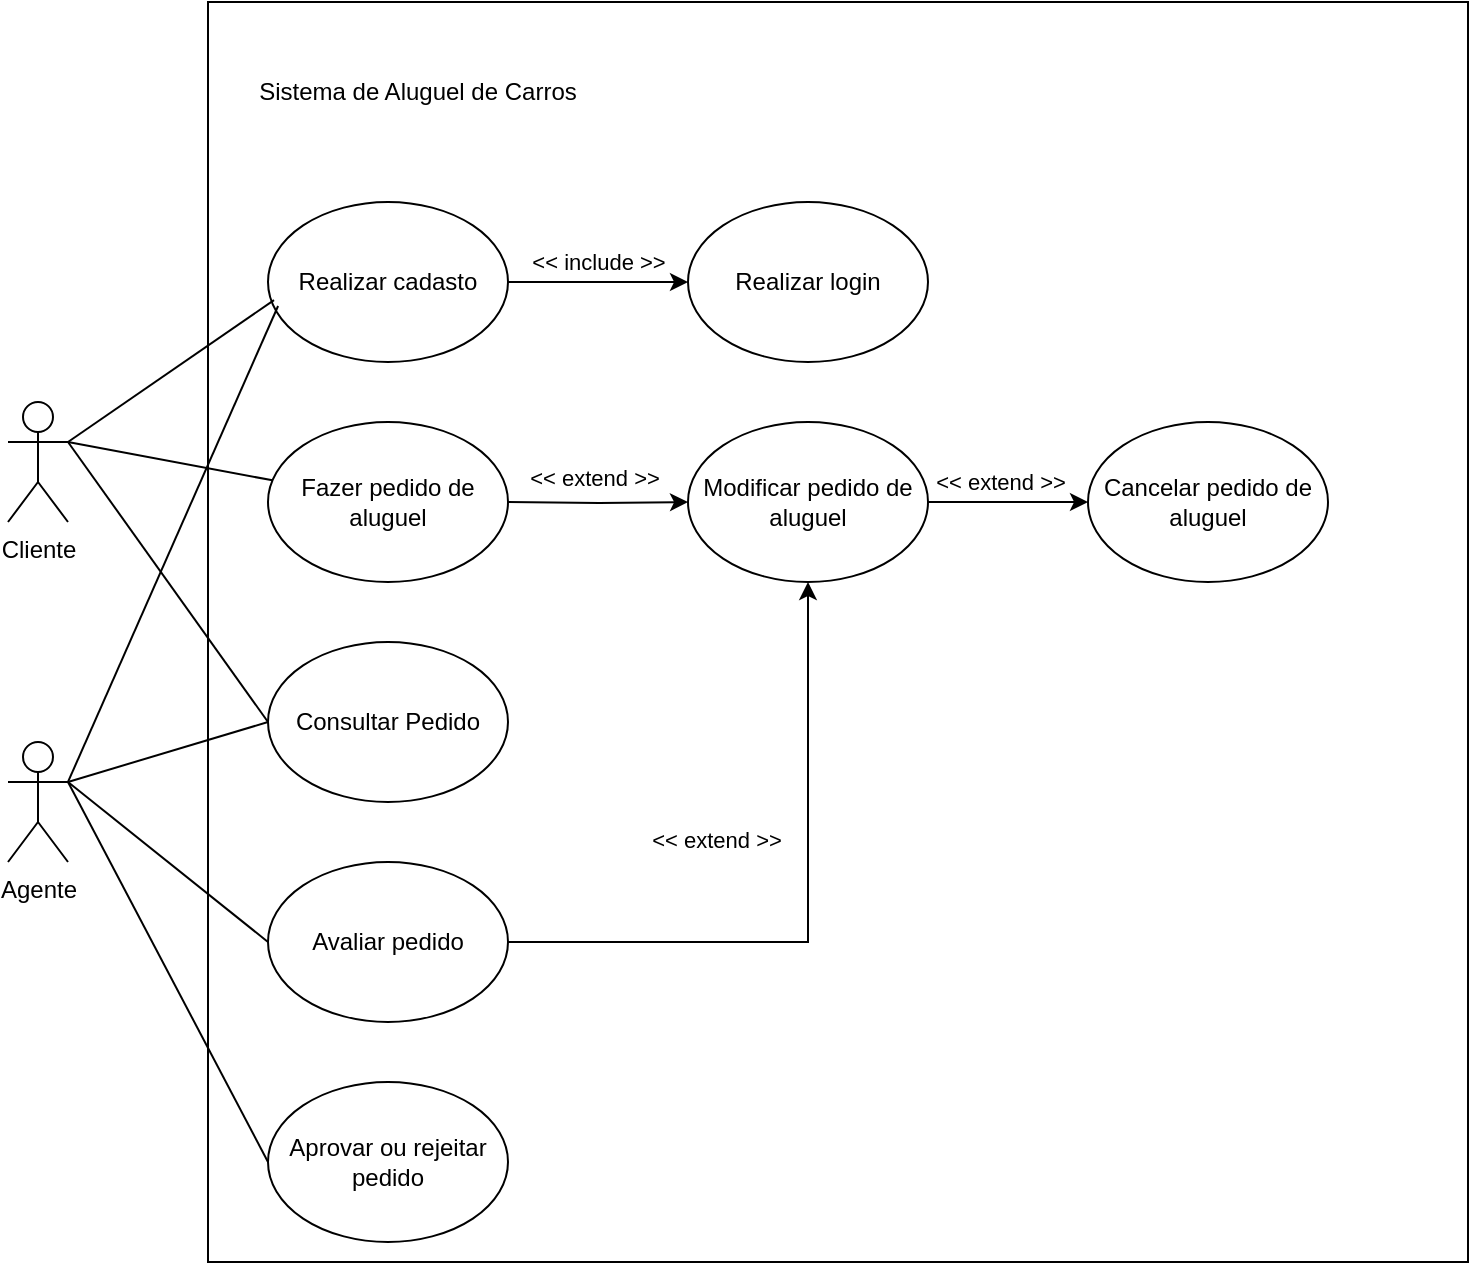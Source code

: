 <mxfile version="24.7.14" pages="3">
  <diagram name="Caso de Uso" id="YbMLkibUIQADJTqp4jct">
    <mxGraphModel grid="1" page="1" gridSize="10" guides="1" tooltips="1" connect="1" arrows="1" fold="1" pageScale="1" pageWidth="827" pageHeight="1169" math="0" shadow="0">
      <root>
        <mxCell id="0" />
        <mxCell id="1" parent="0" />
        <mxCell id="PBu-CgcNQ1hBEFLKVxGC-1" value="Cliente" style="shape=umlActor;verticalLabelPosition=bottom;verticalAlign=top;html=1;outlineConnect=0;" vertex="1" parent="1">
          <mxGeometry x="100" y="250" width="30" height="60" as="geometry" />
        </mxCell>
        <mxCell id="PBu-CgcNQ1hBEFLKVxGC-4" value="" style="whiteSpace=wrap;html=1;aspect=fixed;" vertex="1" parent="1">
          <mxGeometry x="200" y="50" width="630" height="630" as="geometry" />
        </mxCell>
        <mxCell id="PBu-CgcNQ1hBEFLKVxGC-3" value="Agente" style="shape=umlActor;verticalLabelPosition=bottom;verticalAlign=top;html=1;outlineConnect=0;" vertex="1" parent="1">
          <mxGeometry x="100" y="420" width="30" height="60" as="geometry" />
        </mxCell>
        <mxCell id="PBu-CgcNQ1hBEFLKVxGC-5" value="Sistema de Aluguel de Carros" style="text;html=1;align=center;verticalAlign=middle;whiteSpace=wrap;rounded=0;" vertex="1" parent="1">
          <mxGeometry x="210" y="80" width="190" height="30" as="geometry" />
        </mxCell>
        <mxCell id="PBu-CgcNQ1hBEFLKVxGC-11" value="" style="edgeStyle=orthogonalEdgeStyle;rounded=0;orthogonalLoop=1;jettySize=auto;html=1;" edge="1" parent="1" source="PBu-CgcNQ1hBEFLKVxGC-9" target="PBu-CgcNQ1hBEFLKVxGC-10">
          <mxGeometry relative="1" as="geometry" />
        </mxCell>
        <mxCell id="PBu-CgcNQ1hBEFLKVxGC-18" value="&amp;lt;&amp;lt; include &amp;gt;&amp;gt;" style="edgeLabel;html=1;align=center;verticalAlign=middle;resizable=0;points=[];" connectable="0" vertex="1" parent="PBu-CgcNQ1hBEFLKVxGC-11">
          <mxGeometry x="0.05" y="-1" relative="1" as="geometry">
            <mxPoint x="-3" y="-11" as="offset" />
          </mxGeometry>
        </mxCell>
        <mxCell id="PBu-CgcNQ1hBEFLKVxGC-9" value="Realizar cadasto" style="ellipse;whiteSpace=wrap;html=1;" vertex="1" parent="1">
          <mxGeometry x="230" y="150" width="120" height="80" as="geometry" />
        </mxCell>
        <mxCell id="PBu-CgcNQ1hBEFLKVxGC-10" value="Realizar login" style="ellipse;whiteSpace=wrap;html=1;" vertex="1" parent="1">
          <mxGeometry x="440" y="150" width="120" height="80" as="geometry" />
        </mxCell>
        <mxCell id="PBu-CgcNQ1hBEFLKVxGC-12" value="Fazer pedido de aluguel" style="ellipse;whiteSpace=wrap;html=1;" vertex="1" parent="1">
          <mxGeometry x="230" y="260" width="120" height="80" as="geometry" />
        </mxCell>
        <mxCell id="PBu-CgcNQ1hBEFLKVxGC-23" style="edgeStyle=orthogonalEdgeStyle;rounded=0;orthogonalLoop=1;jettySize=auto;html=1;" edge="1" parent="1" source="PBu-CgcNQ1hBEFLKVxGC-13" target="PBu-CgcNQ1hBEFLKVxGC-14">
          <mxGeometry relative="1" as="geometry">
            <Array as="points">
              <mxPoint x="600" y="300" />
              <mxPoint x="600" y="300" />
            </Array>
          </mxGeometry>
        </mxCell>
        <mxCell id="PBu-CgcNQ1hBEFLKVxGC-24" value="&amp;lt;&amp;lt; extend &amp;gt;&amp;gt;" style="edgeLabel;html=1;align=center;verticalAlign=middle;resizable=0;points=[];" connectable="0" vertex="1" parent="PBu-CgcNQ1hBEFLKVxGC-23">
          <mxGeometry x="-0.2" y="2" relative="1" as="geometry">
            <mxPoint x="4" y="-8" as="offset" />
          </mxGeometry>
        </mxCell>
        <mxCell id="PBu-CgcNQ1hBEFLKVxGC-13" value="Modificar pedido de aluguel" style="ellipse;whiteSpace=wrap;html=1;" vertex="1" parent="1">
          <mxGeometry x="440" y="260" width="120" height="80" as="geometry" />
        </mxCell>
        <mxCell id="PBu-CgcNQ1hBEFLKVxGC-14" value="Cancelar pedido de aluguel" style="ellipse;whiteSpace=wrap;html=1;" vertex="1" parent="1">
          <mxGeometry x="640" y="260" width="120" height="80" as="geometry" />
        </mxCell>
        <mxCell id="PBu-CgcNQ1hBEFLKVxGC-16" value="Consultar Pedido" style="ellipse;whiteSpace=wrap;html=1;" vertex="1" parent="1">
          <mxGeometry x="230" y="370" width="120" height="80" as="geometry" />
        </mxCell>
        <mxCell id="PBu-CgcNQ1hBEFLKVxGC-19" style="edgeStyle=orthogonalEdgeStyle;rounded=0;orthogonalLoop=1;jettySize=auto;html=1;entryX=0;entryY=0.5;entryDx=0;entryDy=0;" edge="1" parent="1" target="PBu-CgcNQ1hBEFLKVxGC-13">
          <mxGeometry relative="1" as="geometry">
            <mxPoint x="350.005" y="300" as="sourcePoint" />
            <mxPoint x="442.87" y="318" as="targetPoint" />
            <Array as="points" />
          </mxGeometry>
        </mxCell>
        <mxCell id="PBu-CgcNQ1hBEFLKVxGC-20" value="&amp;lt;&amp;lt; extend &amp;gt;&amp;gt;" style="edgeLabel;html=1;align=center;verticalAlign=middle;resizable=0;points=[];" connectable="0" vertex="1" parent="PBu-CgcNQ1hBEFLKVxGC-19">
          <mxGeometry x="0.033" relative="1" as="geometry">
            <mxPoint x="-3" y="-12" as="offset" />
          </mxGeometry>
        </mxCell>
        <mxCell id="PBu-CgcNQ1hBEFLKVxGC-21" value="Avaliar pedido" style="ellipse;whiteSpace=wrap;html=1;" vertex="1" parent="1">
          <mxGeometry x="230" y="480" width="120" height="80" as="geometry" />
        </mxCell>
        <mxCell id="PBu-CgcNQ1hBEFLKVxGC-27" value="" style="endArrow=none;html=1;rounded=0;exitX=1;exitY=0.333;exitDx=0;exitDy=0;exitPerimeter=0;entryX=0.025;entryY=0.613;entryDx=0;entryDy=0;entryPerimeter=0;" edge="1" parent="1" source="PBu-CgcNQ1hBEFLKVxGC-1" target="PBu-CgcNQ1hBEFLKVxGC-9">
          <mxGeometry width="50" height="50" relative="1" as="geometry">
            <mxPoint x="480" y="380" as="sourcePoint" />
            <mxPoint x="530" y="330" as="targetPoint" />
            <Array as="points" />
          </mxGeometry>
        </mxCell>
        <mxCell id="PBu-CgcNQ1hBEFLKVxGC-28" value="" style="endArrow=none;html=1;rounded=0;exitX=1;exitY=0.333;exitDx=0;exitDy=0;exitPerimeter=0;" edge="1" parent="1" source="PBu-CgcNQ1hBEFLKVxGC-1" target="PBu-CgcNQ1hBEFLKVxGC-12">
          <mxGeometry width="50" height="50" relative="1" as="geometry">
            <mxPoint x="90" y="280" as="sourcePoint" />
            <mxPoint x="243" y="199" as="targetPoint" />
            <Array as="points" />
          </mxGeometry>
        </mxCell>
        <mxCell id="PBu-CgcNQ1hBEFLKVxGC-29" value="" style="endArrow=none;html=1;rounded=0;exitX=1;exitY=0.333;exitDx=0;exitDy=0;exitPerimeter=0;entryX=0;entryY=0.5;entryDx=0;entryDy=0;" edge="1" parent="1" source="PBu-CgcNQ1hBEFLKVxGC-1" target="PBu-CgcNQ1hBEFLKVxGC-16">
          <mxGeometry width="50" height="50" relative="1" as="geometry">
            <mxPoint x="90" y="280" as="sourcePoint" />
            <mxPoint x="240" y="287" as="targetPoint" />
            <Array as="points" />
          </mxGeometry>
        </mxCell>
        <mxCell id="PBu-CgcNQ1hBEFLKVxGC-30" value="" style="endArrow=none;html=1;rounded=0;exitX=1;exitY=0.333;exitDx=0;exitDy=0;exitPerimeter=0;entryX=0.042;entryY=0.65;entryDx=0;entryDy=0;entryPerimeter=0;" edge="1" parent="1" source="PBu-CgcNQ1hBEFLKVxGC-3" target="PBu-CgcNQ1hBEFLKVxGC-9">
          <mxGeometry width="50" height="50" relative="1" as="geometry">
            <mxPoint x="90" y="280" as="sourcePoint" />
            <mxPoint x="243" y="199" as="targetPoint" />
            <Array as="points" />
          </mxGeometry>
        </mxCell>
        <mxCell id="PBu-CgcNQ1hBEFLKVxGC-31" value="" style="endArrow=none;html=1;rounded=0;exitX=1;exitY=0.333;exitDx=0;exitDy=0;exitPerimeter=0;entryX=0;entryY=0.5;entryDx=0;entryDy=0;" edge="1" parent="1" source="PBu-CgcNQ1hBEFLKVxGC-3" target="PBu-CgcNQ1hBEFLKVxGC-21">
          <mxGeometry width="50" height="50" relative="1" as="geometry">
            <mxPoint x="90" y="460" as="sourcePoint" />
            <mxPoint x="245" y="202" as="targetPoint" />
            <Array as="points" />
          </mxGeometry>
        </mxCell>
        <mxCell id="nuEK0GFfNmw9ZtSfDTal-1" value="" style="endArrow=none;html=1;rounded=0;exitX=1;exitY=0.333;exitDx=0;exitDy=0;exitPerimeter=0;entryX=0;entryY=0.5;entryDx=0;entryDy=0;" edge="1" parent="1" source="PBu-CgcNQ1hBEFLKVxGC-3" target="PBu-CgcNQ1hBEFLKVxGC-16">
          <mxGeometry width="50" height="50" relative="1" as="geometry">
            <mxPoint x="90" y="450" as="sourcePoint" />
            <mxPoint x="240" y="490" as="targetPoint" />
            <Array as="points" />
          </mxGeometry>
        </mxCell>
        <mxCell id="nuEK0GFfNmw9ZtSfDTal-4" value="Aprovar ou rejeitar pedido" style="ellipse;whiteSpace=wrap;html=1;" vertex="1" parent="1">
          <mxGeometry x="230" y="590" width="120" height="80" as="geometry" />
        </mxCell>
        <mxCell id="nuEK0GFfNmw9ZtSfDTal-5" value="&amp;lt;&amp;lt; extend &amp;gt;&amp;gt;" style="edgeLabel;html=1;align=center;verticalAlign=middle;resizable=0;points=[];" connectable="0" vertex="1" parent="1">
          <mxGeometry x="460.005" y="290" as="geometry">
            <mxPoint x="-6" y="179" as="offset" />
          </mxGeometry>
        </mxCell>
        <mxCell id="pYLo6c1fLrUhsbdnRzVj-3" style="edgeStyle=orthogonalEdgeStyle;rounded=0;orthogonalLoop=1;jettySize=auto;html=1;entryX=0.5;entryY=1;entryDx=0;entryDy=0;exitX=1;exitY=0.5;exitDx=0;exitDy=0;" edge="1" parent="1" source="PBu-CgcNQ1hBEFLKVxGC-21" target="PBu-CgcNQ1hBEFLKVxGC-13">
          <mxGeometry relative="1" as="geometry">
            <mxPoint x="360.005" y="310" as="sourcePoint" />
            <mxPoint x="450" y="310" as="targetPoint" />
            <Array as="points" />
          </mxGeometry>
        </mxCell>
        <mxCell id="pYLo6c1fLrUhsbdnRzVj-6" value="" style="endArrow=none;html=1;rounded=0;exitX=1;exitY=0.333;exitDx=0;exitDy=0;exitPerimeter=0;entryX=0;entryY=0.5;entryDx=0;entryDy=0;" edge="1" parent="1" source="PBu-CgcNQ1hBEFLKVxGC-3" target="nuEK0GFfNmw9ZtSfDTal-4">
          <mxGeometry width="50" height="50" relative="1" as="geometry">
            <mxPoint x="140" y="450" as="sourcePoint" />
            <mxPoint x="240" y="530" as="targetPoint" />
            <Array as="points" />
          </mxGeometry>
        </mxCell>
      </root>
    </mxGraphModel>
  </diagram>
  <diagram id="pjH4ZKIK-h9eUhIuLVcG" name="Diagrama de Classes">
    <mxGraphModel grid="1" page="1" gridSize="10" guides="1" tooltips="1" connect="1" arrows="1" fold="1" pageScale="1" pageWidth="827" pageHeight="1169" math="0" shadow="0">
      <root>
        <mxCell id="0" />
        <mxCell id="1" parent="0" />
        <mxCell id="9V1MZa8GBWwbObjkqrDf-1" value="Cliente" style="swimlane;fontStyle=1;align=center;verticalAlign=top;childLayout=stackLayout;horizontal=1;startSize=26;horizontalStack=0;resizeParent=1;resizeParentMax=0;resizeLast=0;collapsible=1;marginBottom=0;whiteSpace=wrap;html=1;" vertex="1" parent="1">
          <mxGeometry x="10" y="110" width="160" height="320" as="geometry" />
        </mxCell>
        <mxCell id="9V1MZa8GBWwbObjkqrDf-2" value="+ nome: string" style="text;strokeColor=none;fillColor=none;align=left;verticalAlign=top;spacingLeft=4;spacingRight=4;overflow=hidden;rotatable=0;points=[[0,0.5],[1,0.5]];portConstraint=eastwest;whiteSpace=wrap;html=1;" vertex="1" parent="9V1MZa8GBWwbObjkqrDf-1">
          <mxGeometry y="26" width="160" height="26" as="geometry" />
        </mxCell>
        <mxCell id="9V1MZa8GBWwbObjkqrDf-5" value="+ CPF: string" style="text;strokeColor=none;fillColor=none;align=left;verticalAlign=top;spacingLeft=4;spacingRight=4;overflow=hidden;rotatable=0;points=[[0,0.5],[1,0.5]];portConstraint=eastwest;whiteSpace=wrap;html=1;" vertex="1" parent="9V1MZa8GBWwbObjkqrDf-1">
          <mxGeometry y="52" width="160" height="26" as="geometry" />
        </mxCell>
        <mxCell id="9V1MZa8GBWwbObjkqrDf-12" value="+ RG: string" style="text;strokeColor=none;fillColor=none;align=left;verticalAlign=top;spacingLeft=4;spacingRight=4;overflow=hidden;rotatable=0;points=[[0,0.5],[1,0.5]];portConstraint=eastwest;whiteSpace=wrap;html=1;" vertex="1" parent="9V1MZa8GBWwbObjkqrDf-1">
          <mxGeometry y="78" width="160" height="26" as="geometry" />
        </mxCell>
        <mxCell id="9V1MZa8GBWwbObjkqrDf-7" value="+ endereço: string" style="text;strokeColor=none;fillColor=none;align=left;verticalAlign=top;spacingLeft=4;spacingRight=4;overflow=hidden;rotatable=0;points=[[0,0.5],[1,0.5]];portConstraint=eastwest;whiteSpace=wrap;html=1;" vertex="1" parent="9V1MZa8GBWwbObjkqrDf-1">
          <mxGeometry y="104" width="160" height="26" as="geometry" />
        </mxCell>
        <mxCell id="9V1MZa8GBWwbObjkqrDf-6" value="+ profissão: string" style="text;strokeColor=none;fillColor=none;align=left;verticalAlign=top;spacingLeft=4;spacingRight=4;overflow=hidden;rotatable=0;points=[[0,0.5],[1,0.5]];portConstraint=eastwest;whiteSpace=wrap;html=1;" vertex="1" parent="9V1MZa8GBWwbObjkqrDf-1">
          <mxGeometry y="130" width="160" height="26" as="geometry" />
        </mxCell>
        <mxCell id="9V1MZa8GBWwbObjkqrDf-8" value="+ empregadores: string" style="text;strokeColor=none;fillColor=none;align=left;verticalAlign=top;spacingLeft=4;spacingRight=4;overflow=hidden;rotatable=0;points=[[0,0.5],[1,0.5]];portConstraint=eastwest;whiteSpace=wrap;html=1;" vertex="1" parent="9V1MZa8GBWwbObjkqrDf-1">
          <mxGeometry y="156" width="160" height="26" as="geometry" />
        </mxCell>
        <mxCell id="9V1MZa8GBWwbObjkqrDf-9" value="+ rendimentos: double" style="text;strokeColor=none;fillColor=none;align=left;verticalAlign=top;spacingLeft=4;spacingRight=4;overflow=hidden;rotatable=0;points=[[0,0.5],[1,0.5]];portConstraint=eastwest;whiteSpace=wrap;html=1;" vertex="1" parent="9V1MZa8GBWwbObjkqrDf-1">
          <mxGeometry y="182" width="160" height="26" as="geometry" />
        </mxCell>
        <mxCell id="9V1MZa8GBWwbObjkqrDf-3" value="" style="line;strokeWidth=1;fillColor=none;align=left;verticalAlign=middle;spacingTop=-1;spacingLeft=3;spacingRight=3;rotatable=0;labelPosition=right;points=[];portConstraint=eastwest;strokeColor=inherit;" vertex="1" parent="9V1MZa8GBWwbObjkqrDf-1">
          <mxGeometry y="208" width="160" height="8" as="geometry" />
        </mxCell>
        <mxCell id="9V1MZa8GBWwbObjkqrDf-4" value="+ cadastrar()" style="text;strokeColor=none;fillColor=none;align=left;verticalAlign=top;spacingLeft=4;spacingRight=4;overflow=hidden;rotatable=0;points=[[0,0.5],[1,0.5]];portConstraint=eastwest;whiteSpace=wrap;html=1;" vertex="1" parent="9V1MZa8GBWwbObjkqrDf-1">
          <mxGeometry y="216" width="160" height="26" as="geometry" />
        </mxCell>
        <mxCell id="9V1MZa8GBWwbObjkqrDf-11" value="+ fazerLogin()" style="text;strokeColor=none;fillColor=none;align=left;verticalAlign=top;spacingLeft=4;spacingRight=4;overflow=hidden;rotatable=0;points=[[0,0.5],[1,0.5]];portConstraint=eastwest;whiteSpace=wrap;html=1;" vertex="1" parent="9V1MZa8GBWwbObjkqrDf-1">
          <mxGeometry y="242" width="160" height="26" as="geometry" />
        </mxCell>
        <mxCell id="9V1MZa8GBWwbObjkqrDf-10" value="+ modificarPedido()" style="text;strokeColor=none;fillColor=none;align=left;verticalAlign=top;spacingLeft=4;spacingRight=4;overflow=hidden;rotatable=0;points=[[0,0.5],[1,0.5]];portConstraint=eastwest;whiteSpace=wrap;html=1;" vertex="1" parent="9V1MZa8GBWwbObjkqrDf-1">
          <mxGeometry y="268" width="160" height="26" as="geometry" />
        </mxCell>
        <mxCell id="9V1MZa8GBWwbObjkqrDf-13" value="+ cancelarPedido()" style="text;strokeColor=none;fillColor=none;align=left;verticalAlign=top;spacingLeft=4;spacingRight=4;overflow=hidden;rotatable=0;points=[[0,0.5],[1,0.5]];portConstraint=eastwest;whiteSpace=wrap;html=1;" vertex="1" parent="9V1MZa8GBWwbObjkqrDf-1">
          <mxGeometry y="294" width="160" height="26" as="geometry" />
        </mxCell>
        <mxCell id="9V1MZa8GBWwbObjkqrDf-14" value="Agente" style="swimlane;fontStyle=1;align=center;verticalAlign=top;childLayout=stackLayout;horizontal=1;startSize=26;horizontalStack=0;resizeParent=1;resizeParentMax=0;resizeLast=0;collapsible=1;marginBottom=0;whiteSpace=wrap;html=1;" vertex="1" parent="1">
          <mxGeometry x="334" y="510" width="160" height="216" as="geometry" />
        </mxCell>
        <mxCell id="9V1MZa8GBWwbObjkqrDf-15" value="+ nome: string" style="text;strokeColor=none;fillColor=none;align=left;verticalAlign=top;spacingLeft=4;spacingRight=4;overflow=hidden;rotatable=0;points=[[0,0.5],[1,0.5]];portConstraint=eastwest;whiteSpace=wrap;html=1;" vertex="1" parent="9V1MZa8GBWwbObjkqrDf-14">
          <mxGeometry y="26" width="160" height="26" as="geometry" />
        </mxCell>
        <mxCell id="9V1MZa8GBWwbObjkqrDf-16" value="+ CNPJ: string" style="text;strokeColor=none;fillColor=none;align=left;verticalAlign=top;spacingLeft=4;spacingRight=4;overflow=hidden;rotatable=0;points=[[0,0.5],[1,0.5]];portConstraint=eastwest;whiteSpace=wrap;html=1;" vertex="1" parent="9V1MZa8GBWwbObjkqrDf-14">
          <mxGeometry y="52" width="160" height="26" as="geometry" />
        </mxCell>
        <mxCell id="9V1MZa8GBWwbObjkqrDf-17" value="+ banco: string" style="text;strokeColor=none;fillColor=none;align=left;verticalAlign=top;spacingLeft=4;spacingRight=4;overflow=hidden;rotatable=0;points=[[0,0.5],[1,0.5]];portConstraint=eastwest;whiteSpace=wrap;html=1;" vertex="1" parent="9V1MZa8GBWwbObjkqrDf-14">
          <mxGeometry y="78" width="160" height="26" as="geometry" />
        </mxCell>
        <mxCell id="9V1MZa8GBWwbObjkqrDf-22" value="" style="line;strokeWidth=1;fillColor=none;align=left;verticalAlign=middle;spacingTop=-1;spacingLeft=3;spacingRight=3;rotatable=0;labelPosition=right;points=[];portConstraint=eastwest;strokeColor=inherit;" vertex="1" parent="9V1MZa8GBWwbObjkqrDf-14">
          <mxGeometry y="104" width="160" height="8" as="geometry" />
        </mxCell>
        <mxCell id="9V1MZa8GBWwbObjkqrDf-23" value="+ cadastrar()" style="text;strokeColor=none;fillColor=none;align=left;verticalAlign=top;spacingLeft=4;spacingRight=4;overflow=hidden;rotatable=0;points=[[0,0.5],[1,0.5]];portConstraint=eastwest;whiteSpace=wrap;html=1;" vertex="1" parent="9V1MZa8GBWwbObjkqrDf-14">
          <mxGeometry y="112" width="160" height="26" as="geometry" />
        </mxCell>
        <mxCell id="9V1MZa8GBWwbObjkqrDf-24" value="+ fazerLogin()" style="text;strokeColor=none;fillColor=none;align=left;verticalAlign=top;spacingLeft=4;spacingRight=4;overflow=hidden;rotatable=0;points=[[0,0.5],[1,0.5]];portConstraint=eastwest;whiteSpace=wrap;html=1;" vertex="1" parent="9V1MZa8GBWwbObjkqrDf-14">
          <mxGeometry y="138" width="160" height="26" as="geometry" />
        </mxCell>
        <mxCell id="9V1MZa8GBWwbObjkqrDf-25" value="+ avaliarPedido()" style="text;strokeColor=none;fillColor=none;align=left;verticalAlign=top;spacingLeft=4;spacingRight=4;overflow=hidden;rotatable=0;points=[[0,0.5],[1,0.5]];portConstraint=eastwest;whiteSpace=wrap;html=1;" vertex="1" parent="9V1MZa8GBWwbObjkqrDf-14">
          <mxGeometry y="164" width="160" height="26" as="geometry" />
        </mxCell>
        <mxCell id="9V1MZa8GBWwbObjkqrDf-26" value="+ modificarPedido()" style="text;strokeColor=none;fillColor=none;align=left;verticalAlign=top;spacingLeft=4;spacingRight=4;overflow=hidden;rotatable=0;points=[[0,0.5],[1,0.5]];portConstraint=eastwest;whiteSpace=wrap;html=1;" vertex="1" parent="9V1MZa8GBWwbObjkqrDf-14">
          <mxGeometry y="190" width="160" height="26" as="geometry" />
        </mxCell>
        <mxCell id="PAPyVQTLEaLdlT5IZ0VN-1" value="Pedido" style="swimlane;fontStyle=1;align=center;verticalAlign=top;childLayout=stackLayout;horizontal=1;startSize=26;horizontalStack=0;resizeParent=1;resizeParentMax=0;resizeLast=0;collapsible=1;marginBottom=0;whiteSpace=wrap;html=1;" vertex="1" parent="1">
          <mxGeometry x="330" y="110" width="160" height="242" as="geometry" />
        </mxCell>
        <mxCell id="PAPyVQTLEaLdlT5IZ0VN-2" value="+ idPedido: string" style="text;strokeColor=none;fillColor=none;align=left;verticalAlign=top;spacingLeft=4;spacingRight=4;overflow=hidden;rotatable=0;points=[[0,0.5],[1,0.5]];portConstraint=eastwest;whiteSpace=wrap;html=1;" vertex="1" parent="PAPyVQTLEaLdlT5IZ0VN-1">
          <mxGeometry y="26" width="160" height="26" as="geometry" />
        </mxCell>
        <mxCell id="PAPyVQTLEaLdlT5IZ0VN-3" value="+ status: string" style="text;strokeColor=none;fillColor=none;align=left;verticalAlign=top;spacingLeft=4;spacingRight=4;overflow=hidden;rotatable=0;points=[[0,0.5],[1,0.5]];portConstraint=eastwest;whiteSpace=wrap;html=1;" vertex="1" parent="PAPyVQTLEaLdlT5IZ0VN-1">
          <mxGeometry y="52" width="160" height="26" as="geometry" />
        </mxCell>
        <mxCell id="PAPyVQTLEaLdlT5IZ0VN-4" value="+ dataAluguel: date" style="text;strokeColor=none;fillColor=none;align=left;verticalAlign=top;spacingLeft=4;spacingRight=4;overflow=hidden;rotatable=0;points=[[0,0.5],[1,0.5]];portConstraint=eastwest;whiteSpace=wrap;html=1;" vertex="1" parent="PAPyVQTLEaLdlT5IZ0VN-1">
          <mxGeometry y="78" width="160" height="26" as="geometry" />
        </mxCell>
        <mxCell id="PAPyVQTLEaLdlT5IZ0VN-10" value="+ valor: double" style="text;strokeColor=none;fillColor=none;align=left;verticalAlign=top;spacingLeft=4;spacingRight=4;overflow=hidden;rotatable=0;points=[[0,0.5],[1,0.5]];portConstraint=eastwest;whiteSpace=wrap;html=1;" vertex="1" parent="PAPyVQTLEaLdlT5IZ0VN-1">
          <mxGeometry y="104" width="160" height="26" as="geometry" />
        </mxCell>
        <mxCell id="PAPyVQTLEaLdlT5IZ0VN-11" value="+ contrato: contrato" style="text;strokeColor=none;fillColor=none;align=left;verticalAlign=top;spacingLeft=4;spacingRight=4;overflow=hidden;rotatable=0;points=[[0,0.5],[1,0.5]];portConstraint=eastwest;whiteSpace=wrap;html=1;" vertex="1" parent="PAPyVQTLEaLdlT5IZ0VN-1">
          <mxGeometry y="130" width="160" height="26" as="geometry" />
        </mxCell>
        <mxCell id="PAPyVQTLEaLdlT5IZ0VN-5" value="" style="line;strokeWidth=1;fillColor=none;align=left;verticalAlign=middle;spacingTop=-1;spacingLeft=3;spacingRight=3;rotatable=0;labelPosition=right;points=[];portConstraint=eastwest;strokeColor=inherit;" vertex="1" parent="PAPyVQTLEaLdlT5IZ0VN-1">
          <mxGeometry y="156" width="160" height="8" as="geometry" />
        </mxCell>
        <mxCell id="PAPyVQTLEaLdlT5IZ0VN-6" value="+ criar()" style="text;strokeColor=none;fillColor=none;align=left;verticalAlign=top;spacingLeft=4;spacingRight=4;overflow=hidden;rotatable=0;points=[[0,0.5],[1,0.5]];portConstraint=eastwest;whiteSpace=wrap;html=1;" vertex="1" parent="PAPyVQTLEaLdlT5IZ0VN-1">
          <mxGeometry y="164" width="160" height="26" as="geometry" />
        </mxCell>
        <mxCell id="PAPyVQTLEaLdlT5IZ0VN-7" value="+ modificar()" style="text;strokeColor=none;fillColor=none;align=left;verticalAlign=top;spacingLeft=4;spacingRight=4;overflow=hidden;rotatable=0;points=[[0,0.5],[1,0.5]];portConstraint=eastwest;whiteSpace=wrap;html=1;" vertex="1" parent="PAPyVQTLEaLdlT5IZ0VN-1">
          <mxGeometry y="190" width="160" height="26" as="geometry" />
        </mxCell>
        <mxCell id="PAPyVQTLEaLdlT5IZ0VN-8" value="+ cancelar()" style="text;strokeColor=none;fillColor=none;align=left;verticalAlign=top;spacingLeft=4;spacingRight=4;overflow=hidden;rotatable=0;points=[[0,0.5],[1,0.5]];portConstraint=eastwest;whiteSpace=wrap;html=1;" vertex="1" parent="PAPyVQTLEaLdlT5IZ0VN-1">
          <mxGeometry y="216" width="160" height="26" as="geometry" />
        </mxCell>
        <mxCell id="PAPyVQTLEaLdlT5IZ0VN-12" value="Carro" style="swimlane;fontStyle=1;align=center;verticalAlign=top;childLayout=stackLayout;horizontal=1;startSize=26;horizontalStack=0;resizeParent=1;resizeParentMax=0;resizeLast=0;collapsible=1;marginBottom=0;whiteSpace=wrap;html=1;" vertex="1" parent="1">
          <mxGeometry x="660" y="510" width="160" height="190" as="geometry" />
        </mxCell>
        <mxCell id="PAPyVQTLEaLdlT5IZ0VN-13" value="+ matricula: string" style="text;strokeColor=none;fillColor=none;align=left;verticalAlign=top;spacingLeft=4;spacingRight=4;overflow=hidden;rotatable=0;points=[[0,0.5],[1,0.5]];portConstraint=eastwest;whiteSpace=wrap;html=1;" vertex="1" parent="PAPyVQTLEaLdlT5IZ0VN-12">
          <mxGeometry y="26" width="160" height="26" as="geometry" />
        </mxCell>
        <mxCell id="PAPyVQTLEaLdlT5IZ0VN-14" value="+ marca: string" style="text;strokeColor=none;fillColor=none;align=left;verticalAlign=top;spacingLeft=4;spacingRight=4;overflow=hidden;rotatable=0;points=[[0,0.5],[1,0.5]];portConstraint=eastwest;whiteSpace=wrap;html=1;" vertex="1" parent="PAPyVQTLEaLdlT5IZ0VN-12">
          <mxGeometry y="52" width="160" height="26" as="geometry" />
        </mxCell>
        <mxCell id="PAPyVQTLEaLdlT5IZ0VN-15" value="+ modelo: string" style="text;strokeColor=none;fillColor=none;align=left;verticalAlign=top;spacingLeft=4;spacingRight=4;overflow=hidden;rotatable=0;points=[[0,0.5],[1,0.5]];portConstraint=eastwest;whiteSpace=wrap;html=1;" vertex="1" parent="PAPyVQTLEaLdlT5IZ0VN-12">
          <mxGeometry y="78" width="160" height="26" as="geometry" />
        </mxCell>
        <mxCell id="PAPyVQTLEaLdlT5IZ0VN-16" value="+ ano: date" style="text;strokeColor=none;fillColor=none;align=left;verticalAlign=top;spacingLeft=4;spacingRight=4;overflow=hidden;rotatable=0;points=[[0,0.5],[1,0.5]];portConstraint=eastwest;whiteSpace=wrap;html=1;" vertex="1" parent="PAPyVQTLEaLdlT5IZ0VN-12">
          <mxGeometry y="104" width="160" height="26" as="geometry" />
        </mxCell>
        <mxCell id="PAPyVQTLEaLdlT5IZ0VN-17" value="+ placa: string" style="text;strokeColor=none;fillColor=none;align=left;verticalAlign=top;spacingLeft=4;spacingRight=4;overflow=hidden;rotatable=0;points=[[0,0.5],[1,0.5]];portConstraint=eastwest;whiteSpace=wrap;html=1;" vertex="1" parent="PAPyVQTLEaLdlT5IZ0VN-12">
          <mxGeometry y="130" width="160" height="26" as="geometry" />
        </mxCell>
        <mxCell id="PAPyVQTLEaLdlT5IZ0VN-18" value="" style="line;strokeWidth=1;fillColor=none;align=left;verticalAlign=middle;spacingTop=-1;spacingLeft=3;spacingRight=3;rotatable=0;labelPosition=right;points=[];portConstraint=eastwest;strokeColor=inherit;" vertex="1" parent="PAPyVQTLEaLdlT5IZ0VN-12">
          <mxGeometry y="156" width="160" height="8" as="geometry" />
        </mxCell>
        <mxCell id="PAPyVQTLEaLdlT5IZ0VN-19" value="+ reservar()" style="text;strokeColor=none;fillColor=none;align=left;verticalAlign=top;spacingLeft=4;spacingRight=4;overflow=hidden;rotatable=0;points=[[0,0.5],[1,0.5]];portConstraint=eastwest;whiteSpace=wrap;html=1;" vertex="1" parent="PAPyVQTLEaLdlT5IZ0VN-12">
          <mxGeometry y="164" width="160" height="26" as="geometry" />
        </mxCell>
        <mxCell id="PAPyVQTLEaLdlT5IZ0VN-39" style="edgeStyle=orthogonalEdgeStyle;rounded=0;orthogonalLoop=1;jettySize=auto;html=1;entryX=0.5;entryY=0;entryDx=0;entryDy=0;" edge="1" parent="1" source="PAPyVQTLEaLdlT5IZ0VN-22" target="PAPyVQTLEaLdlT5IZ0VN-12">
          <mxGeometry relative="1" as="geometry" />
        </mxCell>
        <mxCell id="PAPyVQTLEaLdlT5IZ0VN-40" value="1" style="edgeLabel;html=1;align=center;verticalAlign=middle;resizable=0;points=[];" connectable="0" vertex="1" parent="PAPyVQTLEaLdlT5IZ0VN-39">
          <mxGeometry x="-0.75" y="1" relative="1" as="geometry">
            <mxPoint as="offset" />
          </mxGeometry>
        </mxCell>
        <mxCell id="PAPyVQTLEaLdlT5IZ0VN-41" value="n" style="edgeLabel;html=1;align=center;verticalAlign=middle;resizable=0;points=[];" connectable="0" vertex="1" parent="PAPyVQTLEaLdlT5IZ0VN-39">
          <mxGeometry x="0.613" relative="1" as="geometry">
            <mxPoint as="offset" />
          </mxGeometry>
        </mxCell>
        <mxCell id="PAPyVQTLEaLdlT5IZ0VN-22" value="Contrato" style="swimlane;fontStyle=1;align=center;verticalAlign=top;childLayout=stackLayout;horizontal=1;startSize=26;horizontalStack=0;resizeParent=1;resizeParentMax=0;resizeLast=0;collapsible=1;marginBottom=0;whiteSpace=wrap;html=1;" vertex="1" parent="1">
          <mxGeometry x="660" y="110" width="160" height="190" as="geometry" />
        </mxCell>
        <mxCell id="PAPyVQTLEaLdlT5IZ0VN-23" value="+ idContrato: string" style="text;strokeColor=none;fillColor=none;align=left;verticalAlign=top;spacingLeft=4;spacingRight=4;overflow=hidden;rotatable=0;points=[[0,0.5],[1,0.5]];portConstraint=eastwest;whiteSpace=wrap;html=1;" vertex="1" parent="PAPyVQTLEaLdlT5IZ0VN-22">
          <mxGeometry y="26" width="160" height="26" as="geometry" />
        </mxCell>
        <mxCell id="PAPyVQTLEaLdlT5IZ0VN-24" value="+ tipoContrato: string" style="text;strokeColor=none;fillColor=none;align=left;verticalAlign=top;spacingLeft=4;spacingRight=4;overflow=hidden;rotatable=0;points=[[0,0.5],[1,0.5]];portConstraint=eastwest;whiteSpace=wrap;html=1;" vertex="1" parent="PAPyVQTLEaLdlT5IZ0VN-22">
          <mxGeometry y="52" width="160" height="26" as="geometry" />
        </mxCell>
        <mxCell id="PAPyVQTLEaLdlT5IZ0VN-25" value="+ cliente: cliente" style="text;strokeColor=none;fillColor=none;align=left;verticalAlign=top;spacingLeft=4;spacingRight=4;overflow=hidden;rotatable=0;points=[[0,0.5],[1,0.5]];portConstraint=eastwest;whiteSpace=wrap;html=1;" vertex="1" parent="PAPyVQTLEaLdlT5IZ0VN-22">
          <mxGeometry y="78" width="160" height="26" as="geometry" />
        </mxCell>
        <mxCell id="PAPyVQTLEaLdlT5IZ0VN-26" value="+ agente: agente" style="text;strokeColor=none;fillColor=none;align=left;verticalAlign=top;spacingLeft=4;spacingRight=4;overflow=hidden;rotatable=0;points=[[0,0.5],[1,0.5]];portConstraint=eastwest;whiteSpace=wrap;html=1;" vertex="1" parent="PAPyVQTLEaLdlT5IZ0VN-22">
          <mxGeometry y="104" width="160" height="26" as="geometry" />
        </mxCell>
        <mxCell id="PAPyVQTLEaLdlT5IZ0VN-27" value="+ carro: carro" style="text;strokeColor=none;fillColor=none;align=left;verticalAlign=top;spacingLeft=4;spacingRight=4;overflow=hidden;rotatable=0;points=[[0,0.5],[1,0.5]];portConstraint=eastwest;whiteSpace=wrap;html=1;" vertex="1" parent="PAPyVQTLEaLdlT5IZ0VN-22">
          <mxGeometry y="130" width="160" height="26" as="geometry" />
        </mxCell>
        <mxCell id="PAPyVQTLEaLdlT5IZ0VN-28" value="" style="line;strokeWidth=1;fillColor=none;align=left;verticalAlign=middle;spacingTop=-1;spacingLeft=3;spacingRight=3;rotatable=0;labelPosition=right;points=[];portConstraint=eastwest;strokeColor=inherit;" vertex="1" parent="PAPyVQTLEaLdlT5IZ0VN-22">
          <mxGeometry y="156" width="160" height="8" as="geometry" />
        </mxCell>
        <mxCell id="PAPyVQTLEaLdlT5IZ0VN-29" value="+ gerarContrato()" style="text;strokeColor=none;fillColor=none;align=left;verticalAlign=top;spacingLeft=4;spacingRight=4;overflow=hidden;rotatable=0;points=[[0,0.5],[1,0.5]];portConstraint=eastwest;whiteSpace=wrap;html=1;" vertex="1" parent="PAPyVQTLEaLdlT5IZ0VN-22">
          <mxGeometry y="164" width="160" height="26" as="geometry" />
        </mxCell>
        <mxCell id="PAPyVQTLEaLdlT5IZ0VN-31" style="edgeStyle=orthogonalEdgeStyle;rounded=0;orthogonalLoop=1;jettySize=auto;html=1;exitX=1;exitY=0.5;exitDx=0;exitDy=0;" edge="1" parent="1" source="9V1MZa8GBWwbObjkqrDf-2" target="PAPyVQTLEaLdlT5IZ0VN-2">
          <mxGeometry relative="1" as="geometry" />
        </mxCell>
        <mxCell id="PAPyVQTLEaLdlT5IZ0VN-32" value="1" style="edgeLabel;html=1;align=center;verticalAlign=middle;resizable=0;points=[];" connectable="0" vertex="1" parent="PAPyVQTLEaLdlT5IZ0VN-31">
          <mxGeometry x="-0.64" y="2" relative="1" as="geometry">
            <mxPoint as="offset" />
          </mxGeometry>
        </mxCell>
        <mxCell id="PAPyVQTLEaLdlT5IZ0VN-33" value="n" style="edgeLabel;html=1;align=center;verticalAlign=middle;resizable=0;points=[];" connectable="0" vertex="1" parent="PAPyVQTLEaLdlT5IZ0VN-31">
          <mxGeometry x="0.52" y="-1" relative="1" as="geometry">
            <mxPoint as="offset" />
          </mxGeometry>
        </mxCell>
        <mxCell id="PAPyVQTLEaLdlT5IZ0VN-34" style="edgeStyle=orthogonalEdgeStyle;rounded=0;orthogonalLoop=1;jettySize=auto;html=1;exitX=1;exitY=0.5;exitDx=0;exitDy=0;entryX=0;entryY=0.5;entryDx=0;entryDy=0;" edge="1" parent="1" source="PAPyVQTLEaLdlT5IZ0VN-2" target="PAPyVQTLEaLdlT5IZ0VN-23">
          <mxGeometry relative="1" as="geometry" />
        </mxCell>
        <mxCell id="PAPyVQTLEaLdlT5IZ0VN-35" value="1" style="edgeLabel;html=1;align=center;verticalAlign=middle;resizable=0;points=[];" connectable="0" vertex="1" parent="PAPyVQTLEaLdlT5IZ0VN-34">
          <mxGeometry x="-0.595" y="2" relative="1" as="geometry">
            <mxPoint as="offset" />
          </mxGeometry>
        </mxCell>
        <mxCell id="PAPyVQTLEaLdlT5IZ0VN-36" value="1" style="edgeLabel;html=1;align=center;verticalAlign=middle;resizable=0;points=[];" connectable="0" vertex="1" parent="PAPyVQTLEaLdlT5IZ0VN-34">
          <mxGeometry x="0.595" y="-2" relative="1" as="geometry">
            <mxPoint as="offset" />
          </mxGeometry>
        </mxCell>
        <mxCell id="PAPyVQTLEaLdlT5IZ0VN-38" value="1" style="edgeLabel;html=1;align=center;verticalAlign=middle;resizable=0;points=[];" connectable="0" vertex="1" parent="PAPyVQTLEaLdlT5IZ0VN-34">
          <mxGeometry x="0.6" relative="1" as="geometry">
            <mxPoint as="offset" />
          </mxGeometry>
        </mxCell>
        <mxCell id="PAPyVQTLEaLdlT5IZ0VN-42" style="edgeStyle=orthogonalEdgeStyle;rounded=0;orthogonalLoop=1;jettySize=auto;html=1;exitX=0;exitY=0.5;exitDx=0;exitDy=0;" edge="1" parent="1" source="PAPyVQTLEaLdlT5IZ0VN-13" target="9V1MZa8GBWwbObjkqrDf-15">
          <mxGeometry relative="1" as="geometry" />
        </mxCell>
        <mxCell id="PAPyVQTLEaLdlT5IZ0VN-43" value="1" style="edgeLabel;html=1;align=center;verticalAlign=middle;resizable=0;points=[];" connectable="0" vertex="1" parent="PAPyVQTLEaLdlT5IZ0VN-42">
          <mxGeometry x="-0.6" y="-2" relative="1" as="geometry">
            <mxPoint as="offset" />
          </mxGeometry>
        </mxCell>
        <mxCell id="PAPyVQTLEaLdlT5IZ0VN-44" value="1" style="edgeLabel;html=1;align=center;verticalAlign=middle;resizable=0;points=[];" connectable="0" vertex="1" parent="PAPyVQTLEaLdlT5IZ0VN-42">
          <mxGeometry x="0.556" y="-2" relative="1" as="geometry">
            <mxPoint as="offset" />
          </mxGeometry>
        </mxCell>
      </root>
    </mxGraphModel>
  </diagram>
  <diagram id="OibaV_4zFCGOZKP40d08" name="Diagrama de Pacotes">
    <mxGraphModel grid="1" page="1" gridSize="10" guides="1" tooltips="1" connect="1" arrows="1" fold="1" pageScale="1" pageWidth="827" pageHeight="1169" math="0" shadow="0">
      <root>
        <mxCell id="0" />
        <mxCell id="1" parent="0" />
        <mxCell id="ZtWSUpUqAKJu23ZASqtf-23" value="" style="shape=folder;fontStyle=1;spacingTop=10;tabWidth=40;tabHeight=14;tabPosition=left;html=1;whiteSpace=wrap;align=center;" vertex="1" parent="1">
          <mxGeometry x="250" y="400" width="380" height="190" as="geometry" />
        </mxCell>
        <mxCell id="aLA1aRhAGpwXUdmjPMzU-2" value="" style="shape=folder;fontStyle=1;spacingTop=10;tabWidth=40;tabHeight=14;tabPosition=left;html=1;whiteSpace=wrap;align=center;" vertex="1" parent="1">
          <mxGeometry x="20" y="60" width="380" height="260" as="geometry" />
        </mxCell>
        <mxCell id="ZtWSUpUqAKJu23ZASqtf-1" value="&lt;h1&gt;Model&lt;/h1&gt;" style="text;html=1;align=center;verticalAlign=middle;whiteSpace=wrap;rounded=0;" vertex="1" parent="1">
          <mxGeometry x="180" y="80" width="60" height="30" as="geometry" />
        </mxCell>
        <mxCell id="ZtWSUpUqAKJu23ZASqtf-4" value="Cliente" style="shape=folder;fontStyle=1;spacingTop=10;tabWidth=40;tabHeight=14;tabPosition=left;html=1;whiteSpace=wrap;" vertex="1" parent="1">
          <mxGeometry x="60" y="140" width="80" height="70" as="geometry" />
        </mxCell>
        <mxCell id="ZtWSUpUqAKJu23ZASqtf-5" value="Agente" style="shape=folder;fontStyle=1;spacingTop=10;tabWidth=40;tabHeight=14;tabPosition=left;html=1;whiteSpace=wrap;" vertex="1" parent="1">
          <mxGeometry x="60" y="230" width="80" height="70" as="geometry" />
        </mxCell>
        <mxCell id="ZtWSUpUqAKJu23ZASqtf-6" value="Pedido" style="shape=folder;fontStyle=1;spacingTop=10;tabWidth=40;tabHeight=14;tabPosition=left;html=1;whiteSpace=wrap;" vertex="1" parent="1">
          <mxGeometry x="170" y="140" width="80" height="70" as="geometry" />
        </mxCell>
        <mxCell id="ZtWSUpUqAKJu23ZASqtf-7" value="Carro" style="shape=folder;fontStyle=1;spacingTop=10;tabWidth=40;tabHeight=14;tabPosition=left;html=1;whiteSpace=wrap;" vertex="1" parent="1">
          <mxGeometry x="170" y="230" width="80" height="70" as="geometry" />
        </mxCell>
        <mxCell id="ZtWSUpUqAKJu23ZASqtf-8" value="Contrato" style="shape=folder;fontStyle=1;spacingTop=10;tabWidth=40;tabHeight=14;tabPosition=left;html=1;whiteSpace=wrap;" vertex="1" parent="1">
          <mxGeometry x="294" y="180" width="80" height="70" as="geometry" />
        </mxCell>
        <mxCell id="ZtWSUpUqAKJu23ZASqtf-17" value="&lt;h1&gt;Controller&lt;/h1&gt;" style="text;html=1;align=center;verticalAlign=middle;whiteSpace=wrap;rounded=0;" vertex="1" parent="1">
          <mxGeometry x="420" y="420" width="60" height="30" as="geometry" />
        </mxCell>
        <mxCell id="ZtWSUpUqAKJu23ZASqtf-18" value="ClienteController" style="shape=folder;fontStyle=1;spacingTop=10;tabWidth=40;tabHeight=14;tabPosition=left;html=1;whiteSpace=wrap;" vertex="1" parent="1">
          <mxGeometry x="270" y="480" width="110" height="70" as="geometry" />
        </mxCell>
        <mxCell id="ZtWSUpUqAKJu23ZASqtf-19" value="PedidosController" style="shape=folder;fontStyle=1;spacingTop=10;tabWidth=40;tabHeight=14;tabPosition=left;html=1;whiteSpace=wrap;" vertex="1" parent="1">
          <mxGeometry x="510" y="480" width="110" height="70" as="geometry" />
        </mxCell>
        <mxCell id="ZtWSUpUqAKJu23ZASqtf-20" value="AgenteController" style="shape=folder;fontStyle=1;spacingTop=10;tabWidth=40;tabHeight=14;tabPosition=left;html=1;whiteSpace=wrap;" vertex="1" parent="1">
          <mxGeometry x="390" y="480" width="110" height="70" as="geometry" />
        </mxCell>
        <mxCell id="ZtWSUpUqAKJu23ZASqtf-24" style="edgeStyle=orthogonalEdgeStyle;rounded=0;orthogonalLoop=1;jettySize=auto;html=1;exitX=0.5;exitY=1;exitDx=0;exitDy=0;exitPerimeter=0;" edge="1" parent="1" source="ZtWSUpUqAKJu23ZASqtf-23" target="ZtWSUpUqAKJu23ZASqtf-23">
          <mxGeometry relative="1" as="geometry" />
        </mxCell>
        <mxCell id="ZtWSUpUqAKJu23ZASqtf-25" value="" style="shape=folder;fontStyle=1;spacingTop=10;tabWidth=40;tabHeight=14;tabPosition=left;html=1;whiteSpace=wrap;align=center;" vertex="1" parent="1">
          <mxGeometry x="420" y="60" width="380" height="190" as="geometry" />
        </mxCell>
        <mxCell id="ZtWSUpUqAKJu23ZASqtf-26" value="&lt;h1&gt;View&lt;/h1&gt;" style="text;html=1;align=center;verticalAlign=middle;whiteSpace=wrap;rounded=0;" vertex="1" parent="1">
          <mxGeometry x="590" y="80" width="60" height="30" as="geometry" />
        </mxCell>
        <mxCell id="ZtWSUpUqAKJu23ZASqtf-27" value="CadastroView" style="shape=folder;fontStyle=1;spacingTop=10;tabWidth=40;tabHeight=14;tabPosition=left;html=1;whiteSpace=wrap;" vertex="1" parent="1">
          <mxGeometry x="450" y="155" width="90" height="70" as="geometry" />
        </mxCell>
        <mxCell id="ZtWSUpUqAKJu23ZASqtf-28" value="StatusView" style="shape=folder;fontStyle=1;spacingTop=10;tabWidth=40;tabHeight=14;tabPosition=left;html=1;whiteSpace=wrap;" vertex="1" parent="1">
          <mxGeometry x="700" y="160" width="80" height="70" as="geometry" />
        </mxCell>
        <mxCell id="ZtWSUpUqAKJu23ZASqtf-29" value="PedidoView" style="shape=folder;fontStyle=1;spacingTop=10;tabWidth=40;tabHeight=14;tabPosition=left;html=1;whiteSpace=wrap;" vertex="1" parent="1">
          <mxGeometry x="590" y="160" width="80" height="70" as="geometry" />
        </mxCell>
        <mxCell id="ZtWSUpUqAKJu23ZASqtf-30" style="edgeStyle=orthogonalEdgeStyle;rounded=0;orthogonalLoop=1;jettySize=auto;html=1;exitX=0.5;exitY=1;exitDx=0;exitDy=0;exitPerimeter=0;" edge="1" parent="1" source="ZtWSUpUqAKJu23ZASqtf-25" target="ZtWSUpUqAKJu23ZASqtf-25">
          <mxGeometry relative="1" as="geometry" />
        </mxCell>
        <mxCell id="ZtWSUpUqAKJu23ZASqtf-32" style="edgeStyle=orthogonalEdgeStyle;rounded=0;orthogonalLoop=1;jettySize=auto;html=1;entryX=0;entryY=0;entryDx=380;entryDy=102;entryPerimeter=0;" edge="1" parent="1" source="ZtWSUpUqAKJu23ZASqtf-25" target="ZtWSUpUqAKJu23ZASqtf-23">
          <mxGeometry relative="1" as="geometry">
            <Array as="points">
              <mxPoint x="650" y="502" />
            </Array>
          </mxGeometry>
        </mxCell>
        <mxCell id="ZtWSUpUqAKJu23ZASqtf-33" style="edgeStyle=orthogonalEdgeStyle;rounded=0;orthogonalLoop=1;jettySize=auto;html=1;entryX=0.5;entryY=1;entryDx=0;entryDy=0;entryPerimeter=0;exitX=0;exitY=0;exitDx=0;exitDy=102;exitPerimeter=0;" edge="1" parent="1" source="ZtWSUpUqAKJu23ZASqtf-23" target="aLA1aRhAGpwXUdmjPMzU-2">
          <mxGeometry relative="1" as="geometry" />
        </mxCell>
        <mxCell id="ZtWSUpUqAKJu23ZASqtf-35" style="edgeStyle=orthogonalEdgeStyle;rounded=0;orthogonalLoop=1;jettySize=auto;html=1;entryX=0.25;entryY=1;entryDx=0;entryDy=0;entryPerimeter=0;exitX=0.697;exitY=0.063;exitDx=0;exitDy=0;exitPerimeter=0;" edge="1" parent="1" source="ZtWSUpUqAKJu23ZASqtf-23" target="ZtWSUpUqAKJu23ZASqtf-25">
          <mxGeometry relative="1" as="geometry" />
        </mxCell>
      </root>
    </mxGraphModel>
  </diagram>
</mxfile>
